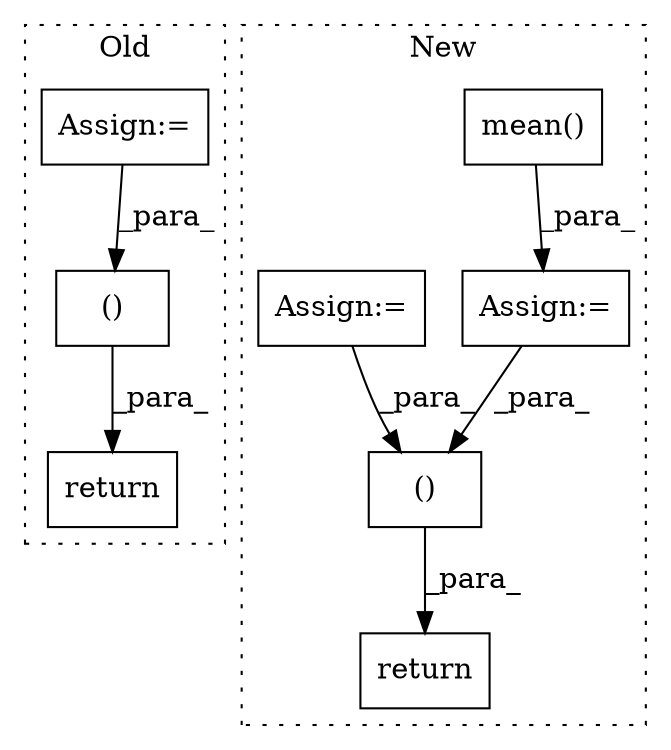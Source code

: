 digraph G {
subgraph cluster0 {
1 [label="()" a="54" s="43455" l="9" shape="box"];
4 [label="return" a="93" s="43442" l="7" shape="box"];
8 [label="Assign:=" a="68" s="43428" l="3" shape="box"];
label = "Old";
style="dotted";
}
subgraph cluster1 {
2 [label="mean()" a="75" s="44137,44151" l="8,1" shape="box"];
3 [label="Assign:=" a="68" s="44134" l="3" shape="box"];
5 [label="()" a="54" s="44512" l="9" shape="box"];
6 [label="return" a="93" s="44477" l="7" shape="box"];
7 [label="Assign:=" a="68" s="44455" l="3" shape="box"];
label = "New";
style="dotted";
}
1 -> 4 [label="_para_"];
2 -> 3 [label="_para_"];
3 -> 5 [label="_para_"];
5 -> 6 [label="_para_"];
7 -> 5 [label="_para_"];
8 -> 1 [label="_para_"];
}
